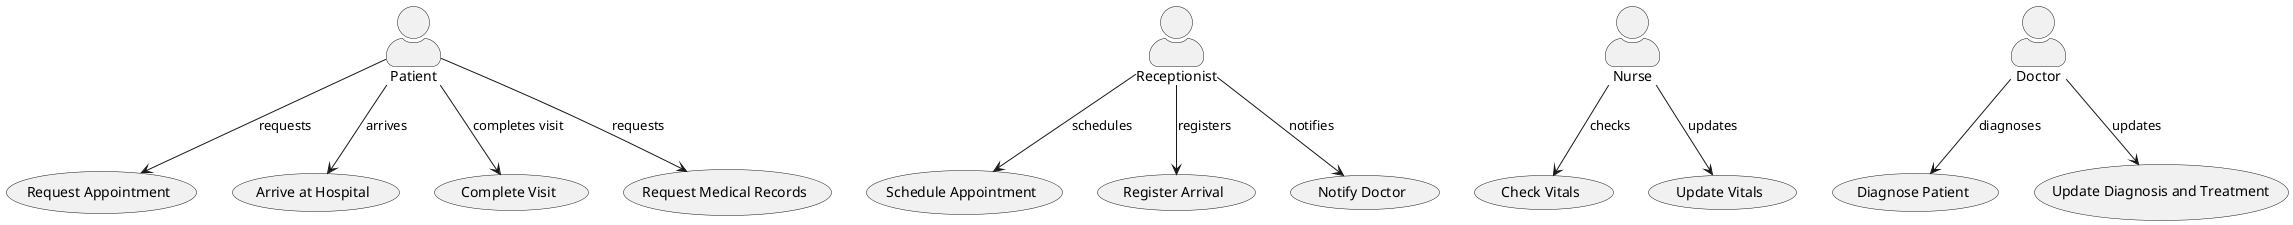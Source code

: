 @startuml
skinparam actorStyle awesome
actor Patient
actor Receptionist
actor Nurse
actor Doctor

usecase "Request Appointment" as UC1
usecase "Arrive at Hospital" as UC2
usecase "Complete Visit" as UC3
usecase "Request Medical Records" as UC4

usecase "Schedule Appointment" as UC5
usecase "Register Arrival" as UC6
usecase "Notify Doctor" as UC7

usecase "Check Vitals" as UC8
usecase "Update Vitals" as UC9

usecase "Diagnose Patient" as UC10
usecase "Update Diagnosis and Treatment" as UC11

' Define relationships
Patient --> UC1 : requests
Patient --> UC2 : arrives
Patient --> UC3 : completes visit
Patient --> UC4 : requests

Receptionist --> UC5 : schedules
Receptionist --> UC6 : registers
Receptionist --> UC7 : notifies

Nurse --> UC8 : checks
Nurse --> UC9 : updates

Doctor --> UC10 : diagnoses
Doctor --> UC11 : updates

@enduml
